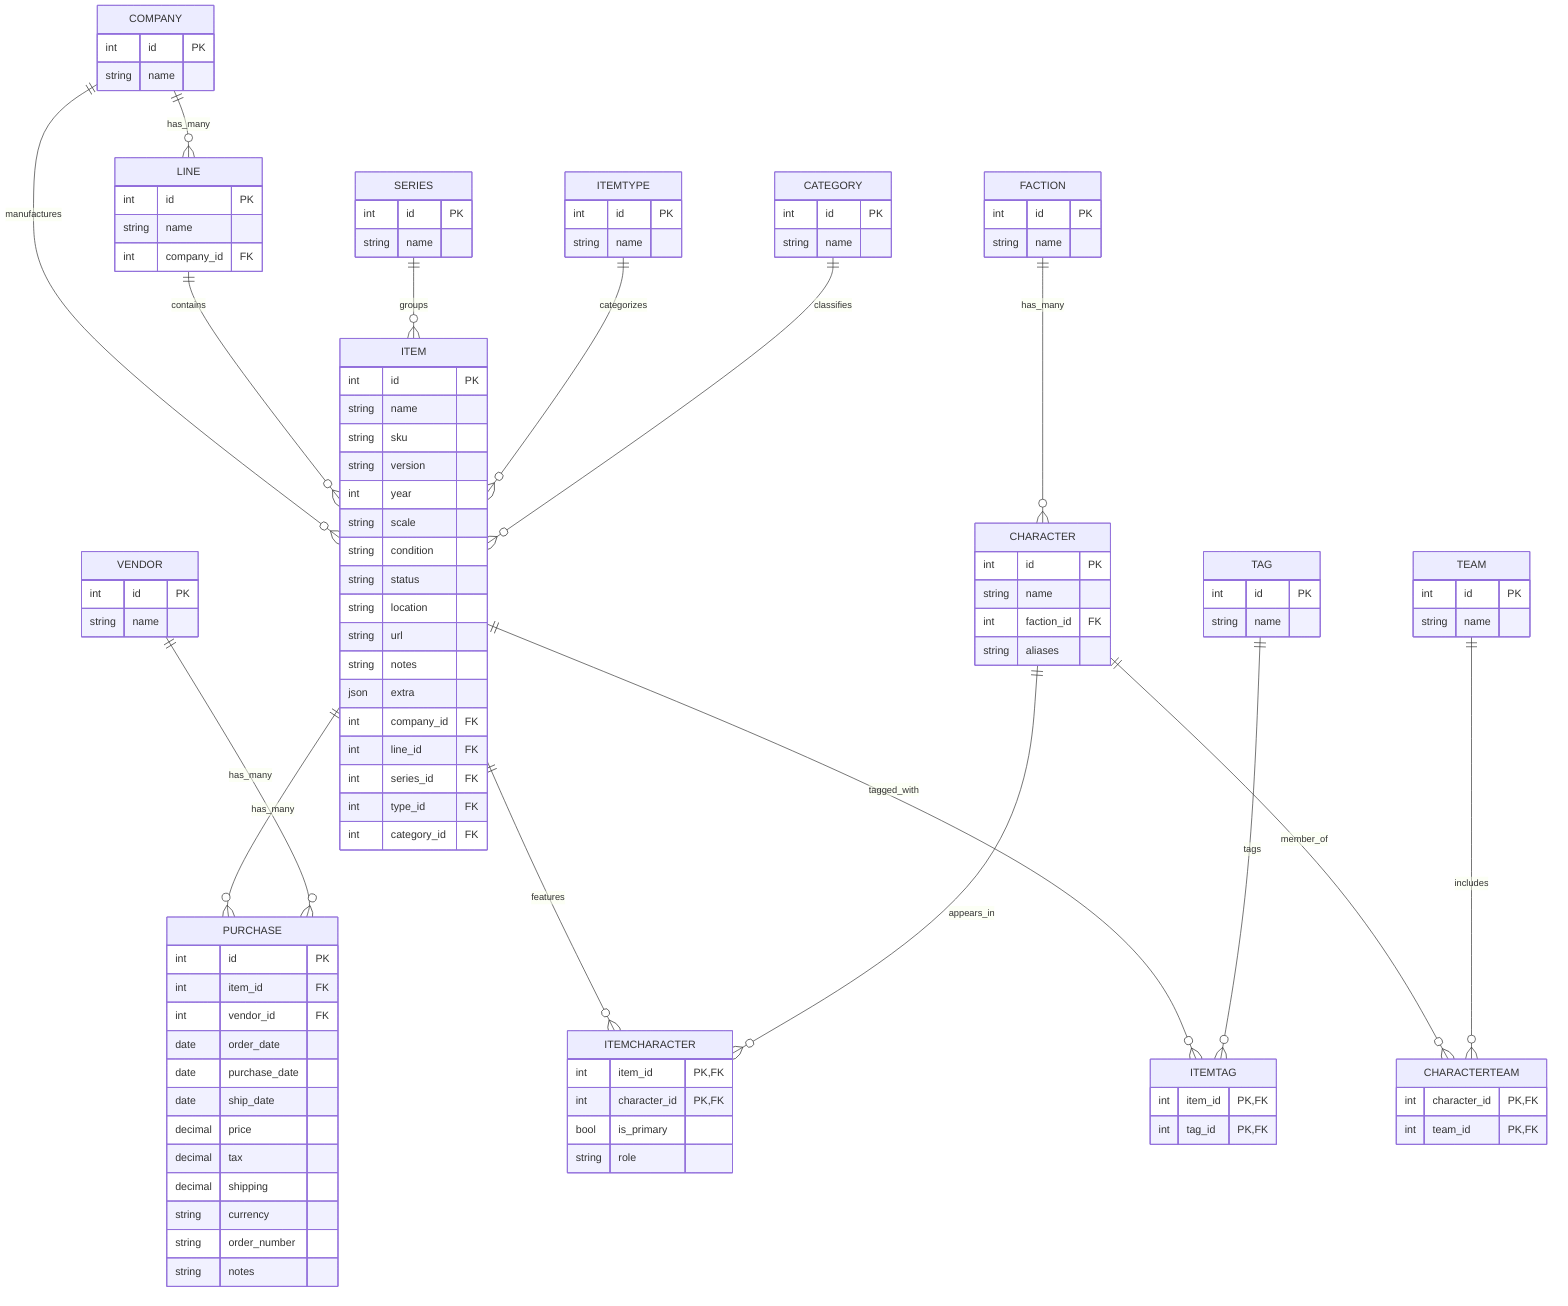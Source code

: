 ---
config:
  layout: dagre
---
erDiagram
    COMPANY {
        int id PK
        string name
    }
    LINE {
        int id PK
        string name
        int company_id FK
    }
    ITEM {
        int id PK
        string name
        string sku
        string version
        int year
        string scale
        string condition
        string status
        string location
        string url
        string notes
        json extra
        int company_id FK
        int line_id FK
        int series_id FK
        int type_id FK
        int category_id FK
    }
    SERIES {
        int id PK
        string name
    }
    ITEMTYPE {
        int id PK
        string name
    }
    CATEGORY {
        int id PK
        string name
    }
    PURCHASE {
        int id PK
        int item_id FK
        int vendor_id FK
        date order_date
        date purchase_date
        date ship_date
        decimal price
        decimal tax
        decimal shipping
        string currency
        string order_number
        string notes
    }
    VENDOR {
        int id PK
        string name
    }
    CHARACTER {
        int id PK
        string name
        int faction_id FK
        string aliases
    }
    FACTION {
        int id PK
        string name
    }
    TEAM {
        int id PK
        string name
    }
    CHARACTERTEAM {
        int character_id PK, FK
        int team_id PK, FK
    }
    ITEMCHARACTER {
        int item_id PK, FK
        int character_id PK, FK
        bool is_primary
        string role
    }
    TAG {
        int id PK
        string name
    }
    ITEMTAG {
        int item_id PK, FK
        int tag_id PK, FK
    }
    COMPANY ||--o{ LINE : has_many
    COMPANY ||--o{ ITEM : manufactures
    LINE ||--o{ ITEM : contains
    SERIES ||--o{ ITEM : groups
    ITEMTYPE ||--o{ ITEM : categorizes
    CATEGORY ||--o{ ITEM : classifies
    ITEM ||--o{ PURCHASE : has_many
    VENDOR ||--o{ PURCHASE : has_many
    FACTION ||--o{ CHARACTER : has_many
    CHARACTER ||--o{ CHARACTERTEAM : member_of
    TEAM ||--o{ CHARACTERTEAM : includes
    ITEM ||--o{ ITEMCHARACTER : features
    CHARACTER ||--o{ ITEMCHARACTER : appears_in
    ITEM ||--o{ ITEMTAG : tagged_with
    TAG ||--o{ ITEMTAG : tags